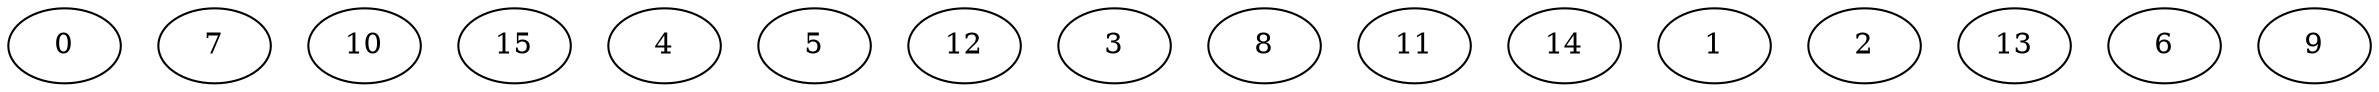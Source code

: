 digraph "Independent_Nodes_16_WeightType_Random#8_Homogeneous-2" {
0 [Weight=10];
7 [Weight=10];
10 [Weight=10];
15 [Weight=10];
4 [Weight=9];
5 [Weight=8];
12 [Weight=8];
3 [Weight=7];
8 [Weight=7];
11 [Weight=6];
14 [Weight=6];
1 [Weight=5];
2 [Weight=4];
13 [Weight=4];
6 [Weight=2];
9 [Weight=2];

}
